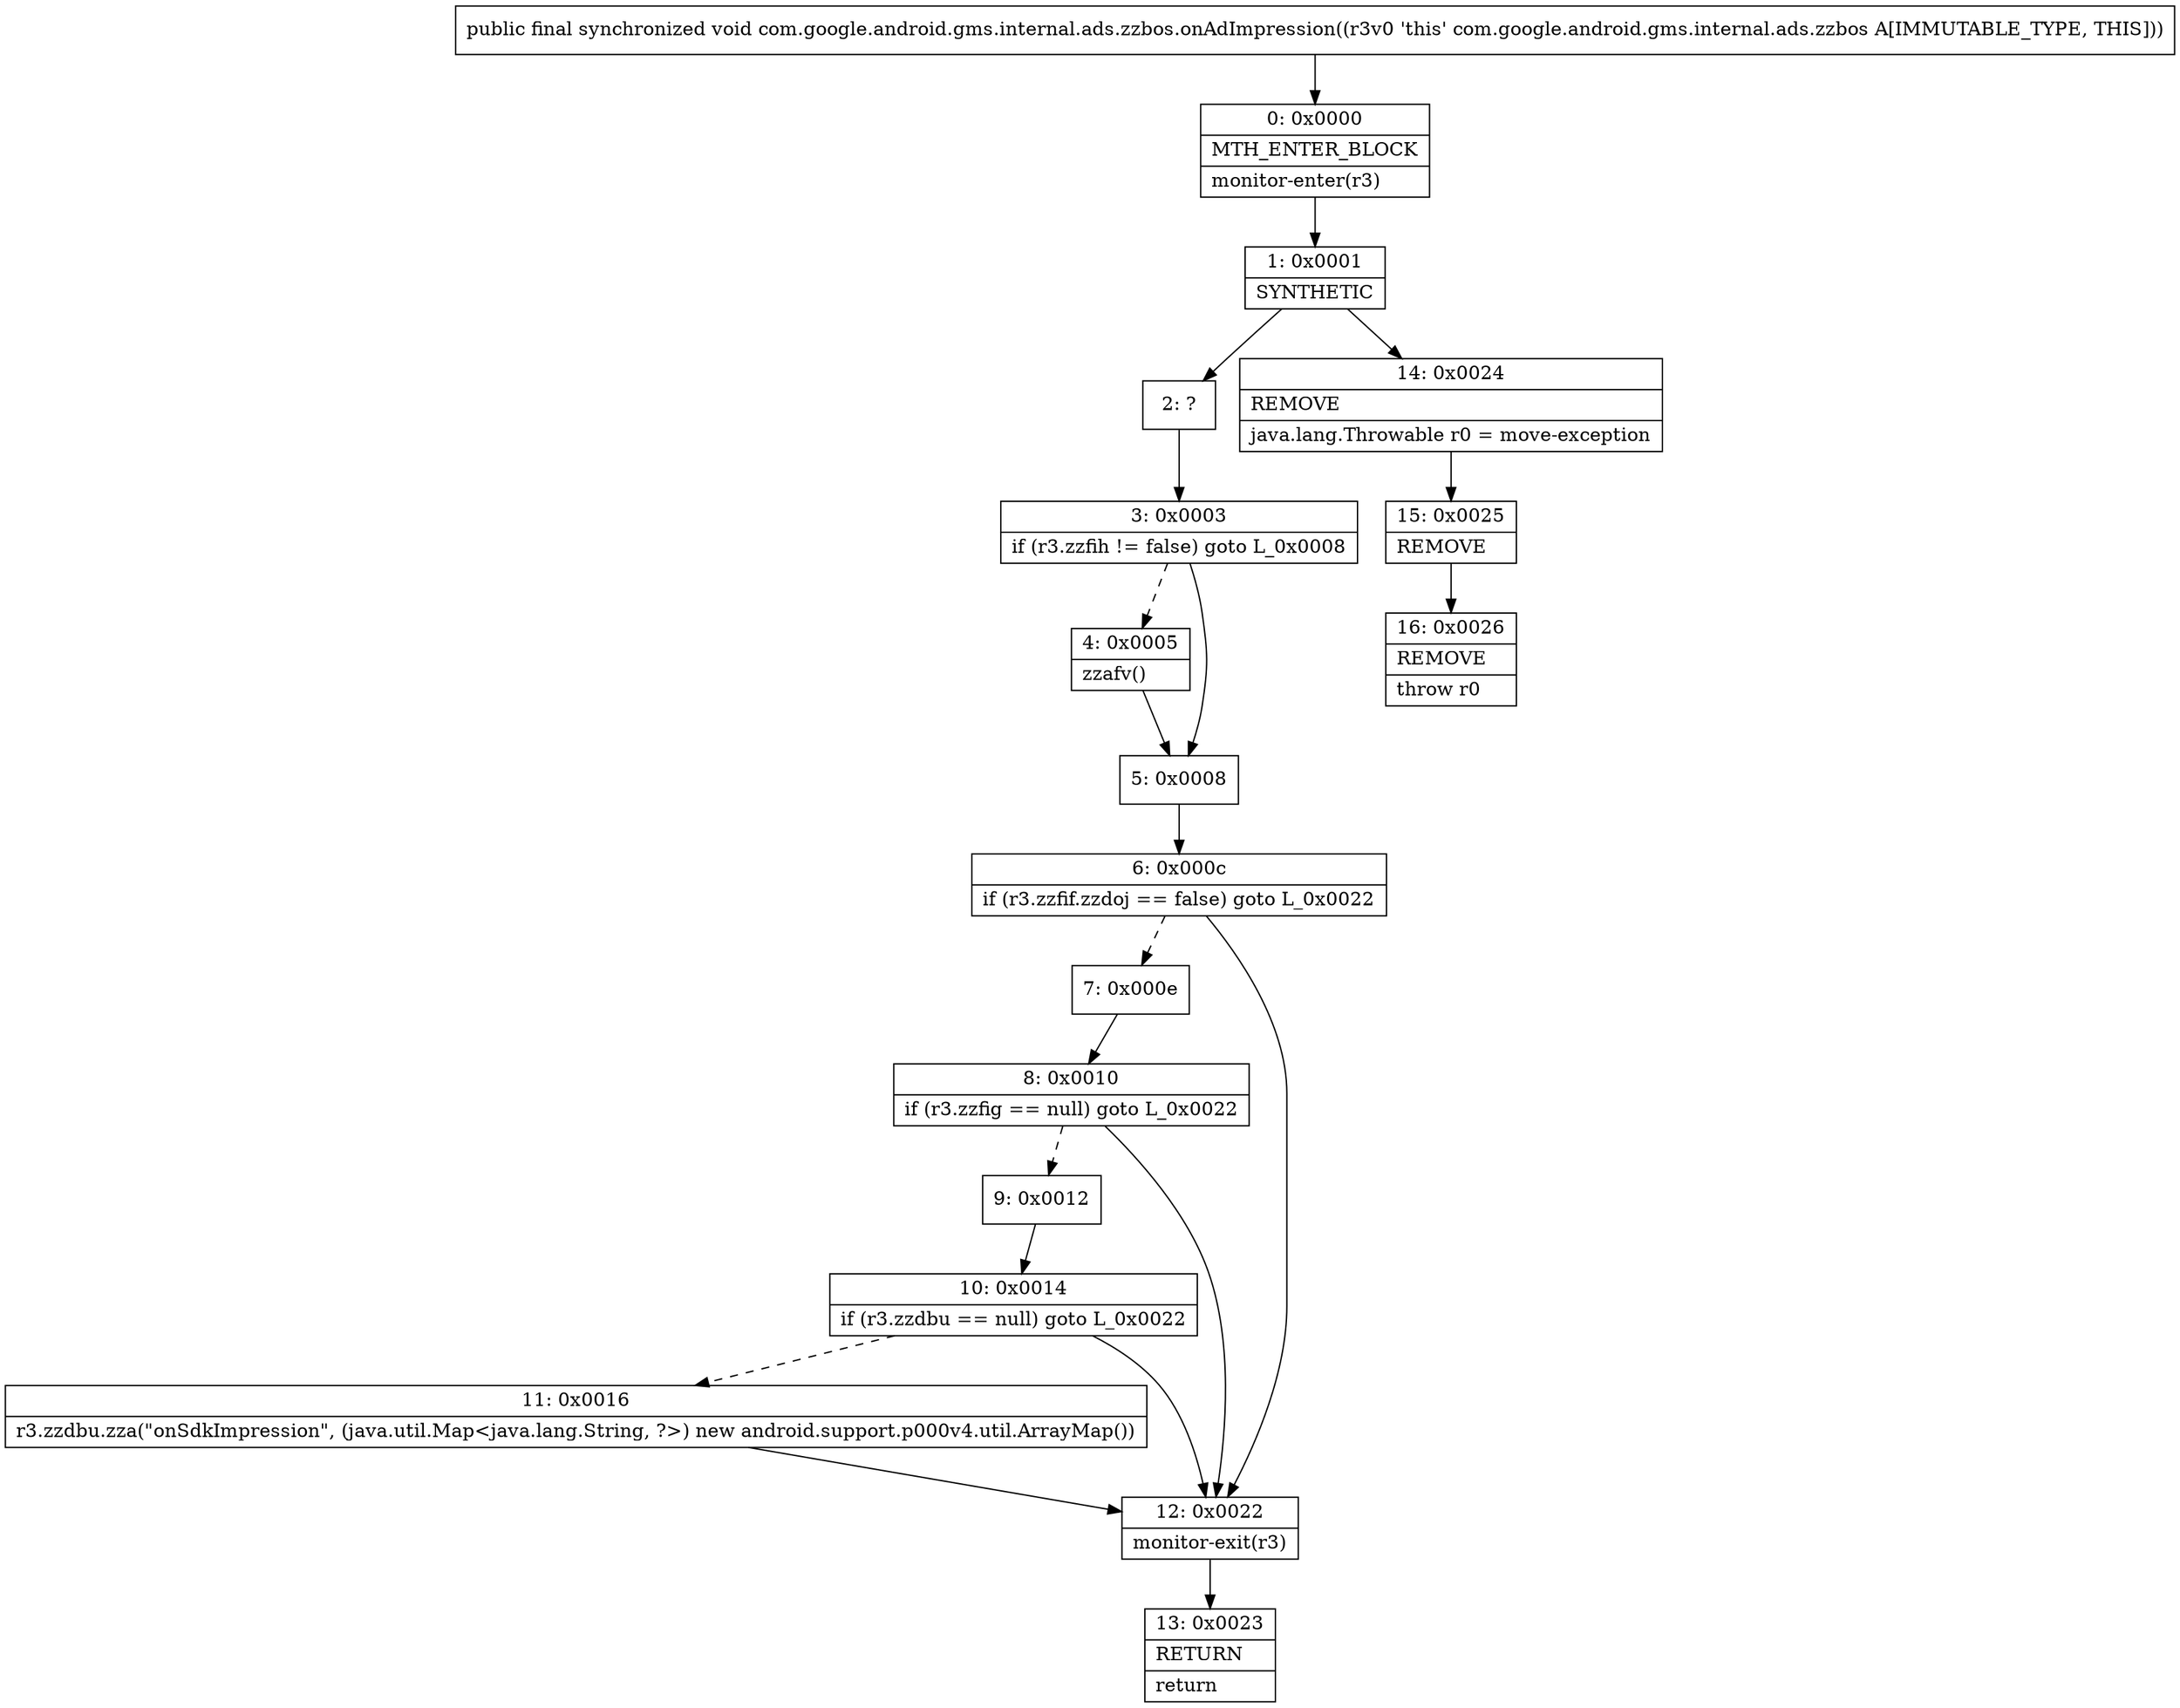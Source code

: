 digraph "CFG forcom.google.android.gms.internal.ads.zzbos.onAdImpression()V" {
Node_0 [shape=record,label="{0\:\ 0x0000|MTH_ENTER_BLOCK\l|monitor\-enter(r3)\l}"];
Node_1 [shape=record,label="{1\:\ 0x0001|SYNTHETIC\l}"];
Node_2 [shape=record,label="{2\:\ ?}"];
Node_3 [shape=record,label="{3\:\ 0x0003|if (r3.zzfih != false) goto L_0x0008\l}"];
Node_4 [shape=record,label="{4\:\ 0x0005|zzafv()\l}"];
Node_5 [shape=record,label="{5\:\ 0x0008}"];
Node_6 [shape=record,label="{6\:\ 0x000c|if (r3.zzfif.zzdoj == false) goto L_0x0022\l}"];
Node_7 [shape=record,label="{7\:\ 0x000e}"];
Node_8 [shape=record,label="{8\:\ 0x0010|if (r3.zzfig == null) goto L_0x0022\l}"];
Node_9 [shape=record,label="{9\:\ 0x0012}"];
Node_10 [shape=record,label="{10\:\ 0x0014|if (r3.zzdbu == null) goto L_0x0022\l}"];
Node_11 [shape=record,label="{11\:\ 0x0016|r3.zzdbu.zza(\"onSdkImpression\", (java.util.Map\<java.lang.String, ?\>) new android.support.p000v4.util.ArrayMap())\l}"];
Node_12 [shape=record,label="{12\:\ 0x0022|monitor\-exit(r3)\l}"];
Node_13 [shape=record,label="{13\:\ 0x0023|RETURN\l|return\l}"];
Node_14 [shape=record,label="{14\:\ 0x0024|REMOVE\l|java.lang.Throwable r0 = move\-exception\l}"];
Node_15 [shape=record,label="{15\:\ 0x0025|REMOVE\l}"];
Node_16 [shape=record,label="{16\:\ 0x0026|REMOVE\l|throw r0\l}"];
MethodNode[shape=record,label="{public final synchronized void com.google.android.gms.internal.ads.zzbos.onAdImpression((r3v0 'this' com.google.android.gms.internal.ads.zzbos A[IMMUTABLE_TYPE, THIS])) }"];
MethodNode -> Node_0;
Node_0 -> Node_1;
Node_1 -> Node_2;
Node_1 -> Node_14;
Node_2 -> Node_3;
Node_3 -> Node_4[style=dashed];
Node_3 -> Node_5;
Node_4 -> Node_5;
Node_5 -> Node_6;
Node_6 -> Node_7[style=dashed];
Node_6 -> Node_12;
Node_7 -> Node_8;
Node_8 -> Node_9[style=dashed];
Node_8 -> Node_12;
Node_9 -> Node_10;
Node_10 -> Node_11[style=dashed];
Node_10 -> Node_12;
Node_11 -> Node_12;
Node_12 -> Node_13;
Node_14 -> Node_15;
Node_15 -> Node_16;
}

